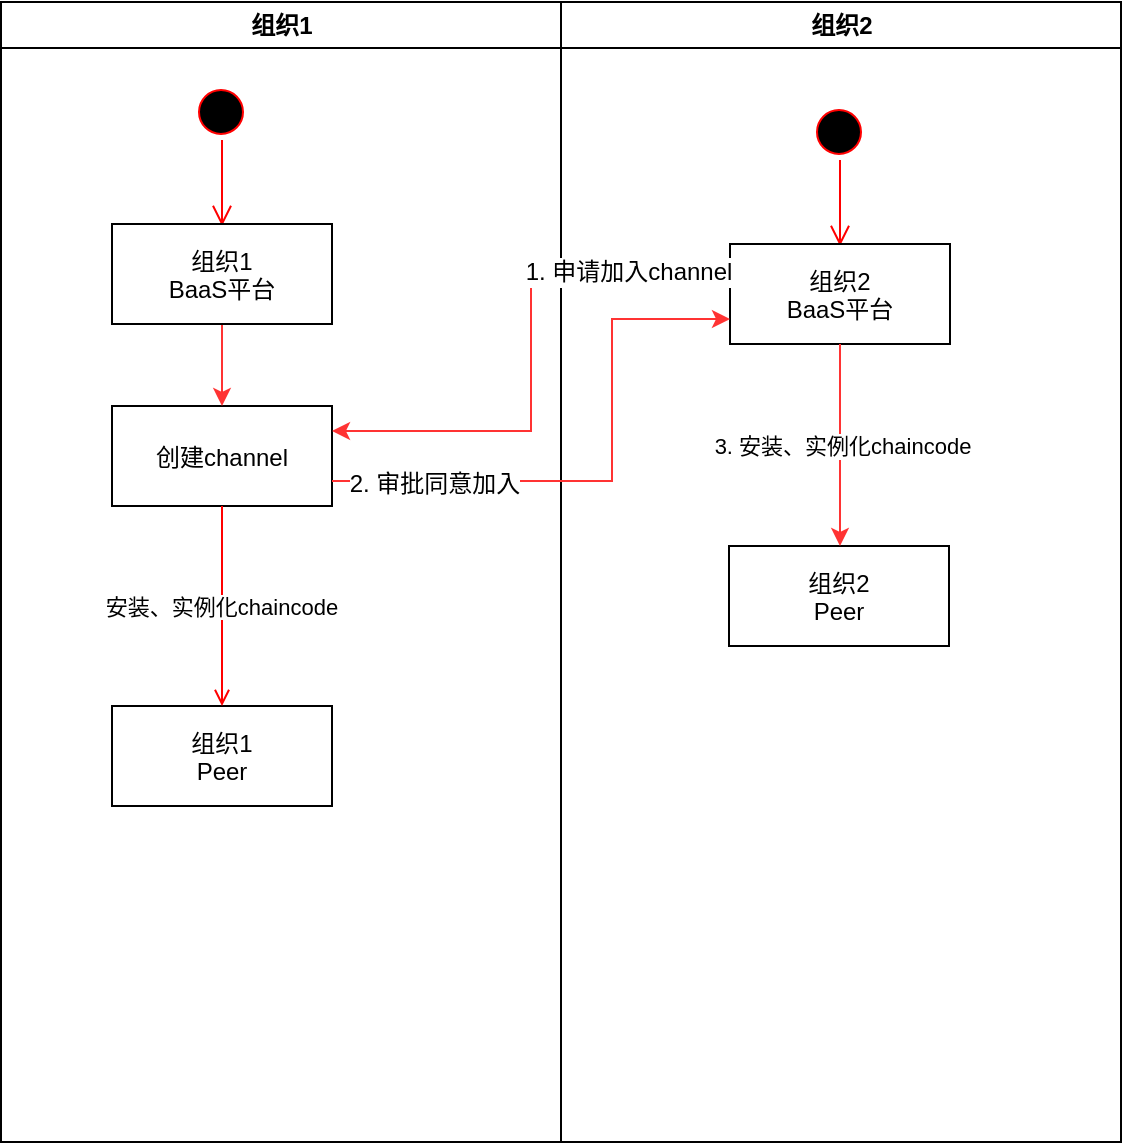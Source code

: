 <mxfile version="10.8.1" type="github"><diagram name="Page-1" id="e7e014a7-5840-1c2e-5031-d8a46d1fe8dd"><mxGraphModel dx="918" dy="585" grid="1" gridSize="10" guides="1" tooltips="1" connect="1" arrows="1" fold="1" page="1" pageScale="1" pageWidth="1169" pageHeight="826" background="#ffffff" math="0" shadow="0"><root><mxCell id="0"/><mxCell id="1" parent="0"/><mxCell id="2" value="组织1" style="swimlane;whiteSpace=wrap" parent="1" vertex="1"><mxGeometry x="164.5" y="128" width="280" height="570" as="geometry"/></mxCell><mxCell id="5" value="" style="ellipse;shape=startState;fillColor=#000000;strokeColor=#ff0000;" parent="2" vertex="1"><mxGeometry x="95" y="40" width="30" height="30" as="geometry"/></mxCell><mxCell id="6" value="" style="edgeStyle=elbowEdgeStyle;elbow=horizontal;verticalAlign=bottom;endArrow=open;endSize=8;strokeColor=#FF0000;endFill=1;rounded=0" parent="2" edge="1"><mxGeometry x="95" y="40" as="geometry"><mxPoint x="110.5" y="112" as="targetPoint"/><mxPoint x="110.5" y="68.955" as="sourcePoint"/></mxGeometry></mxCell><mxCell id="7" value="创建channel" style="" parent="2" vertex="1"><mxGeometry x="55.5" y="202" width="110" height="50" as="geometry"/></mxCell><mxCell id="8" value="组织1&#xa;Peer" style="" parent="2" vertex="1"><mxGeometry x="55.5" y="352" width="110" height="50" as="geometry"/></mxCell><mxCell id="9" value="安装、实例化chaincode" style="endArrow=open;strokeColor=#FF0000;endFill=1;rounded=0" parent="2" source="7" target="8" edge="1"><mxGeometry relative="1" as="geometry"/></mxCell><mxCell id="Coa3oX-zA4uxQVXZqKDc-44" style="edgeStyle=orthogonalEdgeStyle;rounded=0;orthogonalLoop=1;jettySize=auto;html=1;exitX=0.5;exitY=1;exitDx=0;exitDy=0;entryX=0.5;entryY=0;entryDx=0;entryDy=0;strokeColor=#FF3333;" edge="1" parent="2" source="Coa3oX-zA4uxQVXZqKDc-43" target="7"><mxGeometry relative="1" as="geometry"/></mxCell><mxCell id="Coa3oX-zA4uxQVXZqKDc-43" value="组织1&#xa;BaaS平台" style="" vertex="1" parent="2"><mxGeometry x="55.5" y="111" width="110" height="50" as="geometry"/></mxCell><mxCell id="3" value="组织2" style="swimlane;whiteSpace=wrap" parent="1" vertex="1"><mxGeometry x="444.5" y="128" width="280" height="570" as="geometry"/></mxCell><mxCell id="Coa3oX-zA4uxQVXZqKDc-45" value="" style="ellipse;shape=startState;fillColor=#000000;strokeColor=#ff0000;" vertex="1" parent="3"><mxGeometry x="124" y="50" width="30" height="30" as="geometry"/></mxCell><mxCell id="Coa3oX-zA4uxQVXZqKDc-46" value="" style="edgeStyle=elbowEdgeStyle;elbow=horizontal;verticalAlign=bottom;endArrow=open;endSize=8;strokeColor=#FF0000;endFill=1;rounded=0" edge="1" parent="3"><mxGeometry x="-40.5" y="-78" as="geometry"><mxPoint x="139.5" y="122" as="targetPoint"/><mxPoint x="139.5" y="78.955" as="sourcePoint"/></mxGeometry></mxCell><mxCell id="Coa3oX-zA4uxQVXZqKDc-48" value="组织2&#xa;Peer" style="" vertex="1" parent="3"><mxGeometry x="84" y="272" width="110" height="50" as="geometry"/></mxCell><mxCell id="Coa3oX-zA4uxQVXZqKDc-51" value="组织2&#xa;BaaS平台" style="" vertex="1" parent="3"><mxGeometry x="84.5" y="121" width="110" height="50" as="geometry"/></mxCell><mxCell id="Coa3oX-zA4uxQVXZqKDc-52" value="3. 安装、实例化chaincode" style="edgeStyle=orthogonalEdgeStyle;rounded=0;orthogonalLoop=1;jettySize=auto;html=1;exitX=0.5;exitY=1;exitDx=0;exitDy=0;strokeColor=#FF3333;" edge="1" parent="1" source="Coa3oX-zA4uxQVXZqKDc-51"><mxGeometry relative="1" as="geometry"><mxPoint x="584" y="400" as="targetPoint"/></mxGeometry></mxCell><mxCell id="Coa3oX-zA4uxQVXZqKDc-53" style="edgeStyle=orthogonalEdgeStyle;rounded=0;orthogonalLoop=1;jettySize=auto;html=1;exitX=0;exitY=0.25;exitDx=0;exitDy=0;entryX=1;entryY=0.25;entryDx=0;entryDy=0;strokeColor=#FF3333;" edge="1" parent="1" source="Coa3oX-zA4uxQVXZqKDc-51" target="7"><mxGeometry relative="1" as="geometry"/></mxCell><mxCell id="Coa3oX-zA4uxQVXZqKDc-54" value="1. 申请加入channel" style="text;html=1;resizable=0;points=[];align=center;verticalAlign=middle;labelBackgroundColor=#ffffff;" vertex="1" connectable="0" parent="Coa3oX-zA4uxQVXZqKDc-53"><mxGeometry x="-0.479" y="1" relative="1" as="geometry"><mxPoint x="22" as="offset"/></mxGeometry></mxCell><mxCell id="Coa3oX-zA4uxQVXZqKDc-55" style="edgeStyle=orthogonalEdgeStyle;rounded=0;orthogonalLoop=1;jettySize=auto;html=1;exitX=1;exitY=0.75;exitDx=0;exitDy=0;entryX=0;entryY=0.75;entryDx=0;entryDy=0;strokeColor=#FF3333;" edge="1" parent="1" source="7" target="Coa3oX-zA4uxQVXZqKDc-51"><mxGeometry relative="1" as="geometry"><Array as="points"><mxPoint x="470" y="368"/><mxPoint x="470" y="287"/></Array></mxGeometry></mxCell><mxCell id="Coa3oX-zA4uxQVXZqKDc-56" value="2. 审批同意加入" style="text;html=1;resizable=0;points=[];align=center;verticalAlign=middle;labelBackgroundColor=#ffffff;" vertex="1" connectable="0" parent="Coa3oX-zA4uxQVXZqKDc-55"><mxGeometry x="-0.85" y="-1" relative="1" as="geometry"><mxPoint x="30" as="offset"/></mxGeometry></mxCell></root></mxGraphModel></diagram></mxfile>
